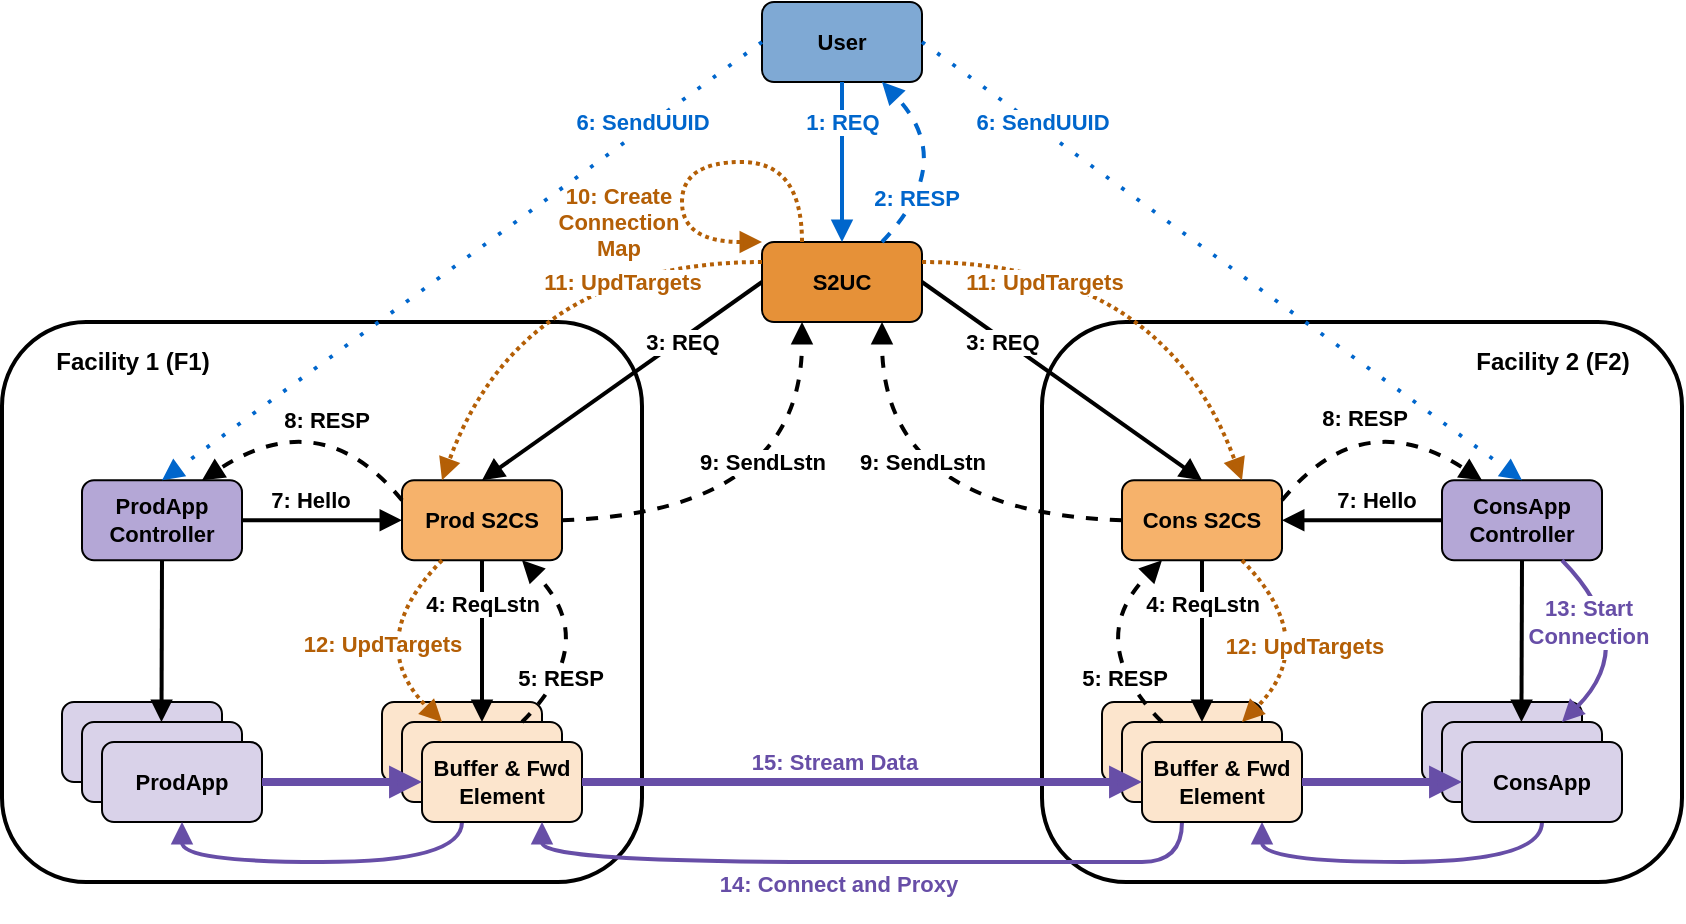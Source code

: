 <mxfile version="14.9.3" type="device"><diagram id="SZLrVrYssG641vImuK1C" name="Page-1"><mxGraphModel dx="925" dy="432" grid="1" gridSize="10" guides="1" tooltips="1" connect="1" arrows="1" fold="1" page="1" pageScale="1" pageWidth="150" pageHeight="100" math="0" shadow="0"><root><mxCell id="0"/><mxCell id="1" parent="0"/><mxCell id="CcEEF7Ig4hNzmsdr6lzL-4" value="" style="rounded=1;whiteSpace=wrap;html=1;strokeWidth=2;fillColor=none;" parent="1" vertex="1"><mxGeometry x="-120" y="190" width="320" height="280" as="geometry"/></mxCell><mxCell id="CcEEF7Ig4hNzmsdr6lzL-6" value="&lt;b style=&quot;font-size: 11px;&quot;&gt;Prod S2CS&lt;/b&gt;" style="rounded=1;whiteSpace=wrap;html=1;fillColor=#f6b26bff;fontSize=11;" parent="1" vertex="1"><mxGeometry x="80" y="269.13" width="80" height="40" as="geometry"/></mxCell><mxCell id="CcEEF7Ig4hNzmsdr6lzL-7" value="&lt;b style=&quot;font-size: 11px;&quot;&gt;ProdApp Controller&lt;/b&gt;" style="rounded=1;whiteSpace=wrap;html=1;fillColor=#b4a7d6ff;fontSize=11;" parent="1" vertex="1"><mxGeometry x="-80" y="269.13" width="80" height="40" as="geometry"/></mxCell><mxCell id="CcEEF7Ig4hNzmsdr6lzL-8" value="" style="rounded=1;whiteSpace=wrap;html=1;fillColor=#d9d2e9ff;" parent="1" vertex="1"><mxGeometry x="-90" y="380" width="80" height="40" as="geometry"/></mxCell><mxCell id="CcEEF7Ig4hNzmsdr6lzL-9" value="" style="rounded=1;whiteSpace=wrap;html=1;fillColor=#d9d2e9ff;" parent="1" vertex="1"><mxGeometry x="-80" y="390" width="80" height="40" as="geometry"/></mxCell><mxCell id="CcEEF7Ig4hNzmsdr6lzL-10" value="&lt;b style=&quot;font-size: 11px;&quot;&gt;ProdApp&lt;/b&gt;" style="rounded=1;whiteSpace=wrap;html=1;fillColor=#d9d2e9ff;fontSize=11;" parent="1" vertex="1"><mxGeometry x="-70" y="400" width="80" height="40" as="geometry"/></mxCell><mxCell id="CcEEF7Ig4hNzmsdr6lzL-11" value="" style="rounded=1;whiteSpace=wrap;html=1;fillColor=#fce5cdff;" parent="1" vertex="1"><mxGeometry x="70" y="380" width="80" height="40" as="geometry"/></mxCell><mxCell id="CcEEF7Ig4hNzmsdr6lzL-12" value="" style="rounded=1;whiteSpace=wrap;html=1;fillColor=#fce5cdff;" parent="1" vertex="1"><mxGeometry x="80" y="390" width="80" height="40" as="geometry"/></mxCell><mxCell id="Dwi4WkcWEXnGdp3cXi5k-61" style="edgeStyle=orthogonalEdgeStyle;curved=1;orthogonalLoop=1;jettySize=auto;html=1;exitX=0.25;exitY=1;exitDx=0;exitDy=0;entryX=0.5;entryY=1;entryDx=0;entryDy=0;fontColor=#674ea7;endArrow=block;endFill=1;strokeColor=#674ea7;strokeWidth=2;verticalAlign=middle;" parent="1" source="CcEEF7Ig4hNzmsdr6lzL-13" target="CcEEF7Ig4hNzmsdr6lzL-10" edge="1"><mxGeometry relative="1" as="geometry"/></mxCell><mxCell id="CcEEF7Ig4hNzmsdr6lzL-13" value="&lt;b style=&quot;font-size: 11px;&quot;&gt;Buffer &amp;amp; Fwd Element&lt;/b&gt;" style="rounded=1;whiteSpace=wrap;html=1;fillColor=#fce5cdff;fontSize=11;" parent="1" vertex="1"><mxGeometry x="90" y="400" width="80" height="40" as="geometry"/></mxCell><mxCell id="CcEEF7Ig4hNzmsdr6lzL-15" value="&lt;b&gt;3: REQ&lt;/b&gt;" style="rounded=0;orthogonalLoop=1;jettySize=auto;exitX=0;exitY=0.5;exitDx=0;exitDy=0;entryX=0.5;entryY=0;entryDx=0;entryDy=0;endArrow=block;endFill=1;strokeWidth=2;horizontal=1;verticalAlign=middle;labelBorderColor=none;fontFamily=Helvetica;html=1;labelPosition=center;verticalLabelPosition=middle;align=center;" parent="1" source="CcEEF7Ig4hNzmsdr6lzL-14" target="CcEEF7Ig4hNzmsdr6lzL-6" edge="1"><mxGeometry x="-0.417" y="1" relative="1" as="geometry"><mxPoint as="offset"/></mxGeometry></mxCell><mxCell id="Dwi4WkcWEXnGdp3cXi5k-10" style="edgeStyle=orthogonalEdgeStyle;rounded=0;orthogonalLoop=1;jettySize=auto;html=1;exitX=0.5;exitY=0;exitDx=0;exitDy=0;verticalAlign=middle;entryX=0.5;entryY=0;entryDx=0;entryDy=0;" parent="1" source="CcEEF7Ig4hNzmsdr6lzL-14" target="CcEEF7Ig4hNzmsdr6lzL-14" edge="1"><mxGeometry relative="1" as="geometry"><mxPoint x="280" y="40" as="targetPoint"/></mxGeometry></mxCell><mxCell id="CcEEF7Ig4hNzmsdr6lzL-14" value="&lt;b style=&quot;font-size: 11px;&quot;&gt;S2UC&lt;/b&gt;" style="rounded=1;whiteSpace=wrap;html=1;fontSize=11;fillColor=#e69138ff;" parent="1" vertex="1"><mxGeometry x="260" y="150" width="80" height="40" as="geometry"/></mxCell><mxCell id="CcEEF7Ig4hNzmsdr6lzL-16" style="rounded=0;orthogonalLoop=1;jettySize=auto;html=1;exitX=0.5;exitY=1;exitDx=0;exitDy=0;entryX=0.5;entryY=0;entryDx=0;entryDy=0;endArrow=block;endFill=1;strokeWidth=2;" parent="1" source="CcEEF7Ig4hNzmsdr6lzL-6" target="CcEEF7Ig4hNzmsdr6lzL-12" edge="1"><mxGeometry relative="1" as="geometry"><mxPoint x="160" y="260" as="sourcePoint"/><mxPoint x="60" y="320" as="targetPoint"/></mxGeometry></mxCell><mxCell id="Dwi4WkcWEXnGdp3cXi5k-4" value="&lt;b&gt;4: ReqLstn&lt;/b&gt;" style="edgeLabel;html=1;align=center;verticalAlign=middle;resizable=0;points=[];" parent="CcEEF7Ig4hNzmsdr6lzL-16" vertex="1" connectable="0"><mxGeometry x="-0.251" y="-2" relative="1" as="geometry"><mxPoint x="2" y="-9" as="offset"/></mxGeometry></mxCell><mxCell id="CcEEF7Ig4hNzmsdr6lzL-17" style="orthogonalLoop=1;jettySize=auto;html=1;endArrow=block;endFill=1;strokeWidth=2;dashed=1;curved=1;entryX=0.75;entryY=1;entryDx=0;entryDy=0;" parent="1" target="CcEEF7Ig4hNzmsdr6lzL-6" edge="1"><mxGeometry relative="1" as="geometry"><mxPoint x="140" y="390" as="sourcePoint"/><mxPoint x="140" y="230" as="targetPoint"/><Array as="points"><mxPoint x="180" y="350"/></Array></mxGeometry></mxCell><mxCell id="Dwi4WkcWEXnGdp3cXi5k-5" value="&lt;b&gt;5: RESP&lt;/b&gt;" style="edgeLabel;html=1;align=center;verticalAlign=middle;resizable=0;points=[];" parent="CcEEF7Ig4hNzmsdr6lzL-17" vertex="1" connectable="0"><mxGeometry x="-0.131" y="14" relative="1" as="geometry"><mxPoint x="-6" y="23" as="offset"/></mxGeometry></mxCell><mxCell id="CcEEF7Ig4hNzmsdr6lzL-18" style="orthogonalLoop=1;jettySize=auto;html=1;endArrow=block;endFill=1;strokeWidth=2;dashed=1;fillColor=#ffe6cc;strokeColor=#b45f06;curved=1;dashPattern=1 1;exitX=0.25;exitY=1;exitDx=0;exitDy=0;" parent="1" source="CcEEF7Ig4hNzmsdr6lzL-6" edge="1"><mxGeometry relative="1" as="geometry"><mxPoint x="100" y="230" as="sourcePoint"/><mxPoint x="100" y="390" as="targetPoint"/><Array as="points"><mxPoint x="60" y="350"/></Array></mxGeometry></mxCell><mxCell id="Dwi4WkcWEXnGdp3cXi5k-15" value="&lt;b&gt;&lt;font color=&quot;#b45f06&quot;&gt;12: UpdTargets&lt;/font&gt;&lt;/b&gt;" style="edgeLabel;html=1;align=center;verticalAlign=middle;resizable=0;points=[];" parent="CcEEF7Ig4hNzmsdr6lzL-18" vertex="1" connectable="0"><mxGeometry x="-0.204" y="11" relative="1" as="geometry"><mxPoint x="-6" y="1" as="offset"/></mxGeometry></mxCell><mxCell id="CcEEF7Ig4hNzmsdr6lzL-19" style="rounded=0;orthogonalLoop=1;jettySize=auto;html=1;exitX=1;exitY=0.5;exitDx=0;exitDy=0;entryX=0;entryY=0.5;entryDx=0;entryDy=0;endArrow=block;endFill=1;strokeWidth=2;" parent="1" source="CcEEF7Ig4hNzmsdr6lzL-7" target="CcEEF7Ig4hNzmsdr6lzL-6" edge="1"><mxGeometry relative="1" as="geometry"><mxPoint x="10" y="245.13" as="sourcePoint"/><mxPoint x="10" y="405.13" as="targetPoint"/></mxGeometry></mxCell><mxCell id="Dwi4WkcWEXnGdp3cXi5k-7" value="&lt;b&gt;7: Hello&lt;/b&gt;" style="edgeLabel;html=1;align=center;verticalAlign=middle;resizable=0;points=[];" parent="CcEEF7Ig4hNzmsdr6lzL-19" vertex="1" connectable="0"><mxGeometry x="-0.16" relative="1" as="geometry"><mxPoint y="-10" as="offset"/></mxGeometry></mxCell><mxCell id="CcEEF7Ig4hNzmsdr6lzL-20" style="orthogonalLoop=1;jettySize=auto;html=1;endArrow=block;endFill=1;strokeWidth=2;dashed=1;entryX=0.75;entryY=0;entryDx=0;entryDy=0;exitX=0;exitY=0.25;exitDx=0;exitDy=0;curved=1;" parent="1" source="CcEEF7Ig4hNzmsdr6lzL-6" target="CcEEF7Ig4hNzmsdr6lzL-7" edge="1"><mxGeometry relative="1" as="geometry"><mxPoint x="150" y="400" as="sourcePoint"/><mxPoint x="150" y="240" as="targetPoint"/><Array as="points"><mxPoint x="40" y="230"/></Array></mxGeometry></mxCell><mxCell id="Dwi4WkcWEXnGdp3cXi5k-8" value="&lt;b&gt;8: RESP&lt;/b&gt;" style="edgeLabel;html=1;align=center;verticalAlign=middle;resizable=0;points=[];" parent="CcEEF7Ig4hNzmsdr6lzL-20" vertex="1" connectable="0"><mxGeometry x="0.018" y="12" relative="1" as="geometry"><mxPoint y="-4" as="offset"/></mxGeometry></mxCell><mxCell id="CcEEF7Ig4hNzmsdr6lzL-21" style="rounded=0;orthogonalLoop=1;jettySize=auto;html=1;entryX=0.5;entryY=0;entryDx=0;entryDy=0;endArrow=block;endFill=1;strokeWidth=2;exitX=0.5;exitY=1;exitDx=0;exitDy=0;" parent="1" source="CcEEF7Ig4hNzmsdr6lzL-7" edge="1"><mxGeometry relative="1" as="geometry"><mxPoint x="-40" y="310" as="sourcePoint"/><mxPoint x="-40.25" y="390" as="targetPoint"/></mxGeometry></mxCell><mxCell id="CcEEF7Ig4hNzmsdr6lzL-22" style="orthogonalLoop=1;jettySize=auto;html=1;endArrow=block;endFill=1;strokeWidth=2;dashed=1;entryX=0.25;entryY=0;entryDx=0;entryDy=0;exitX=0;exitY=0.25;exitDx=0;exitDy=0;strokeColor=#B45F06;curved=1;dashPattern=1 1;" parent="1" source="CcEEF7Ig4hNzmsdr6lzL-14" target="CcEEF7Ig4hNzmsdr6lzL-6" edge="1"><mxGeometry relative="1" as="geometry"><mxPoint x="10" y="200" as="sourcePoint"/><mxPoint x="130" y="220" as="targetPoint"/><Array as="points"><mxPoint x="140" y="160"/></Array></mxGeometry></mxCell><mxCell id="Dwi4WkcWEXnGdp3cXi5k-13" value="&lt;b&gt;&lt;font color=&quot;#b45f06&quot;&gt;11: UpdTargets&lt;/font&gt;&lt;/b&gt;" style="edgeLabel;html=1;align=center;verticalAlign=middle;resizable=0;points=[];labelBorderColor=none;" parent="CcEEF7Ig4hNzmsdr6lzL-22" vertex="1" connectable="0"><mxGeometry x="-0.269" y="19" relative="1" as="geometry"><mxPoint x="16" y="-9" as="offset"/></mxGeometry></mxCell><mxCell id="CcEEF7Ig4hNzmsdr6lzL-24" value="&lt;b&gt;9: SendLstn&lt;/b&gt;" style="orthogonalLoop=1;jettySize=auto;html=1;endArrow=block;endFill=1;strokeWidth=2;dashed=1;curved=1;exitX=1;exitY=0.5;exitDx=0;exitDy=0;entryX=0.25;entryY=1;entryDx=0;entryDy=0;spacing=0;" parent="1" source="CcEEF7Ig4hNzmsdr6lzL-6" target="CcEEF7Ig4hNzmsdr6lzL-14" edge="1"><mxGeometry x="0.349" y="20" relative="1" as="geometry"><mxPoint x="200" y="250" as="sourcePoint"/><mxPoint x="280" y="110" as="targetPoint"/><Array as="points"><mxPoint x="280" y="285"/></Array><mxPoint as="offset"/></mxGeometry></mxCell><mxCell id="Dwi4WkcWEXnGdp3cXi5k-16" value="&lt;b&gt;Facility 1 (F1)&lt;/b&gt;" style="text;html=1;align=center;verticalAlign=middle;resizable=0;points=[];autosize=1;strokeColor=none;" parent="1" vertex="1"><mxGeometry x="-100" y="200" width="90" height="20" as="geometry"/></mxCell><mxCell id="Dwi4WkcWEXnGdp3cXi5k-17" value="" style="rounded=1;whiteSpace=wrap;html=1;strokeWidth=2;fillColor=none;" parent="1" vertex="1"><mxGeometry x="400" y="190" width="320" height="280" as="geometry"/></mxCell><mxCell id="Dwi4WkcWEXnGdp3cXi5k-18" value="&lt;b style=&quot;font-size: 11px;&quot;&gt;Cons S2CS&lt;/b&gt;" style="rounded=1;whiteSpace=wrap;html=1;fillColor=#f6b26bff;fontSize=11;" parent="1" vertex="1"><mxGeometry x="440" y="269.13" width="80" height="40" as="geometry"/></mxCell><mxCell id="Dwi4WkcWEXnGdp3cXi5k-19" value="&lt;b style=&quot;font-size: 11px;&quot;&gt;ConsApp Controller&lt;/b&gt;" style="rounded=1;whiteSpace=wrap;html=1;fillColor=#b4a7d6ff;fontSize=11;" parent="1" vertex="1"><mxGeometry x="600" y="269.13" width="80" height="40" as="geometry"/></mxCell><mxCell id="Dwi4WkcWEXnGdp3cXi5k-20" value="" style="rounded=1;whiteSpace=wrap;html=1;fillColor=#d9d2e9ff;" parent="1" vertex="1"><mxGeometry x="590" y="380" width="80" height="40" as="geometry"/></mxCell><mxCell id="Dwi4WkcWEXnGdp3cXi5k-21" value="" style="rounded=1;whiteSpace=wrap;html=1;fillColor=#d9d2e9ff;" parent="1" vertex="1"><mxGeometry x="600" y="390" width="80" height="40" as="geometry"/></mxCell><mxCell id="Dwi4WkcWEXnGdp3cXi5k-58" style="edgeStyle=orthogonalEdgeStyle;curved=1;orthogonalLoop=1;jettySize=auto;html=1;exitX=0.5;exitY=1;exitDx=0;exitDy=0;entryX=0.75;entryY=1;entryDx=0;entryDy=0;fontColor=#674ea7;endArrow=block;endFill=1;strokeColor=#674ea7;strokeWidth=2;verticalAlign=middle;" parent="1" source="Dwi4WkcWEXnGdp3cXi5k-22" target="Dwi4WkcWEXnGdp3cXi5k-25" edge="1"><mxGeometry relative="1" as="geometry"/></mxCell><mxCell id="Dwi4WkcWEXnGdp3cXi5k-22" value="&lt;b style=&quot;font-size: 11px;&quot;&gt;ConsApp&lt;/b&gt;" style="rounded=1;whiteSpace=wrap;html=1;fillColor=#d9d2e9ff;fontSize=11;" parent="1" vertex="1"><mxGeometry x="610" y="400" width="80" height="40" as="geometry"/></mxCell><mxCell id="Dwi4WkcWEXnGdp3cXi5k-23" value="" style="rounded=1;whiteSpace=wrap;html=1;fillColor=#fce5cdff;" parent="1" vertex="1"><mxGeometry x="430" y="380" width="80" height="40" as="geometry"/></mxCell><mxCell id="Dwi4WkcWEXnGdp3cXi5k-24" value="" style="rounded=1;whiteSpace=wrap;html=1;fillColor=#fce5cdff;" parent="1" vertex="1"><mxGeometry x="440" y="390" width="80" height="40" as="geometry"/></mxCell><mxCell id="Dwi4WkcWEXnGdp3cXi5k-60" style="edgeStyle=orthogonalEdgeStyle;curved=1;orthogonalLoop=1;jettySize=auto;html=1;exitX=0.25;exitY=1;exitDx=0;exitDy=0;entryX=0.75;entryY=1;entryDx=0;entryDy=0;fontColor=#674ea7;endArrow=block;endFill=1;strokeColor=#674ea7;strokeWidth=2;verticalAlign=middle;" parent="1" source="Dwi4WkcWEXnGdp3cXi5k-25" target="CcEEF7Ig4hNzmsdr6lzL-13" edge="1"><mxGeometry relative="1" as="geometry"><Array as="points"><mxPoint x="430" y="460"/><mxPoint x="190" y="460"/></Array></mxGeometry></mxCell><mxCell id="Dwi4WkcWEXnGdp3cXi5k-62" value="&lt;b&gt;14: Connect and Proxy&lt;/b&gt;" style="edgeLabel;html=1;align=center;verticalAlign=middle;resizable=0;points=[];fontColor=#674ea7;" parent="Dwi4WkcWEXnGdp3cXi5k-60" vertex="1" connectable="0"><mxGeometry x="0.056" relative="1" as="geometry"><mxPoint x="-2" y="11" as="offset"/></mxGeometry></mxCell><mxCell id="Dwi4WkcWEXnGdp3cXi5k-25" value="&lt;b style=&quot;font-size: 11px;&quot;&gt;Buffer &amp;amp; Fwd Element&lt;/b&gt;" style="rounded=1;whiteSpace=wrap;html=1;fillColor=#fce5cdff;fontSize=11;" parent="1" vertex="1"><mxGeometry x="450" y="400" width="80" height="40" as="geometry"/></mxCell><mxCell id="Dwi4WkcWEXnGdp3cXi5k-26" style="rounded=0;orthogonalLoop=1;jettySize=auto;html=1;exitX=0.5;exitY=1;exitDx=0;exitDy=0;entryX=0.5;entryY=0;entryDx=0;entryDy=0;endArrow=block;endFill=1;strokeWidth=2;" parent="1" source="Dwi4WkcWEXnGdp3cXi5k-18" target="Dwi4WkcWEXnGdp3cXi5k-24" edge="1"><mxGeometry relative="1" as="geometry"><mxPoint x="680" y="260" as="sourcePoint"/><mxPoint x="580" y="320" as="targetPoint"/></mxGeometry></mxCell><mxCell id="Dwi4WkcWEXnGdp3cXi5k-27" value="&lt;b&gt;4: ReqLstn&lt;/b&gt;" style="edgeLabel;html=1;align=center;verticalAlign=middle;resizable=0;points=[];" parent="Dwi4WkcWEXnGdp3cXi5k-26" vertex="1" connectable="0"><mxGeometry x="-0.251" y="-2" relative="1" as="geometry"><mxPoint x="2" y="-9" as="offset"/></mxGeometry></mxCell><mxCell id="Dwi4WkcWEXnGdp3cXi5k-37" value="&lt;b&gt;Facility 2 (F2)&lt;/b&gt;" style="text;html=1;align=center;verticalAlign=middle;resizable=0;points=[];autosize=1;strokeColor=none;" parent="1" vertex="1"><mxGeometry x="610" y="200" width="90" height="20" as="geometry"/></mxCell><mxCell id="Dwi4WkcWEXnGdp3cXi5k-38" style="orthogonalLoop=1;jettySize=auto;html=1;endArrow=block;endFill=1;strokeWidth=2;dashed=1;curved=1;entryX=0.25;entryY=1;entryDx=0;entryDy=0;" parent="1" target="Dwi4WkcWEXnGdp3cXi5k-18" edge="1"><mxGeometry relative="1" as="geometry"><mxPoint x="460" y="390" as="sourcePoint"/><mxPoint x="460" y="270" as="targetPoint"/><Array as="points"><mxPoint x="420" y="350"/></Array></mxGeometry></mxCell><mxCell id="Dwi4WkcWEXnGdp3cXi5k-39" value="&lt;b&gt;5: RESP&lt;/b&gt;" style="edgeLabel;html=1;align=center;verticalAlign=middle;resizable=0;points=[];" parent="Dwi4WkcWEXnGdp3cXi5k-38" vertex="1" connectable="0"><mxGeometry x="-0.131" y="14" relative="1" as="geometry"><mxPoint x="26" y="3" as="offset"/></mxGeometry></mxCell><mxCell id="Dwi4WkcWEXnGdp3cXi5k-40" style="orthogonalLoop=1;jettySize=auto;html=1;endArrow=block;endFill=1;strokeWidth=2;dashed=1;fillColor=#ffe6cc;strokeColor=#b45f06;curved=1;dashPattern=1 1;exitX=0.75;exitY=1;exitDx=0;exitDy=0;" parent="1" source="Dwi4WkcWEXnGdp3cXi5k-18" edge="1"><mxGeometry relative="1" as="geometry"><mxPoint x="510" y="330" as="sourcePoint"/><mxPoint x="500" y="390" as="targetPoint"/><Array as="points"><mxPoint x="540" y="350"/></Array></mxGeometry></mxCell><mxCell id="Dwi4WkcWEXnGdp3cXi5k-41" value="&lt;b&gt;&lt;font color=&quot;#b45f06&quot;&gt;12: UpdTargets&lt;/font&gt;&lt;/b&gt;" style="edgeLabel;html=1;align=center;verticalAlign=middle;resizable=0;points=[];" parent="Dwi4WkcWEXnGdp3cXi5k-40" vertex="1" connectable="0"><mxGeometry x="-0.204" y="11" relative="1" as="geometry"><mxPoint x="-9" y="18" as="offset"/></mxGeometry></mxCell><mxCell id="Dwi4WkcWEXnGdp3cXi5k-42" value="&lt;b&gt;3: REQ&lt;/b&gt;" style="rounded=0;orthogonalLoop=1;jettySize=auto;exitX=1;exitY=0.5;exitDx=0;exitDy=0;entryX=0.5;entryY=0;entryDx=0;entryDy=0;endArrow=block;endFill=1;strokeWidth=2;horizontal=1;verticalAlign=middle;labelBorderColor=none;fontFamily=Helvetica;html=1;labelPosition=center;verticalLabelPosition=middle;align=center;" parent="1" source="CcEEF7Ig4hNzmsdr6lzL-14" target="Dwi4WkcWEXnGdp3cXi5k-18" edge="1"><mxGeometry x="-0.417" y="-1" relative="1" as="geometry"><mxPoint as="offset"/><mxPoint x="380" y="170" as="sourcePoint"/><mxPoint x="310" y="240" as="targetPoint"/></mxGeometry></mxCell><mxCell id="Dwi4WkcWEXnGdp3cXi5k-43" style="orthogonalLoop=1;jettySize=auto;html=1;endArrow=block;endFill=1;strokeWidth=2;dashed=1;entryX=0.75;entryY=0;entryDx=0;entryDy=0;exitX=1;exitY=0.25;exitDx=0;exitDy=0;strokeColor=#B45F06;curved=1;dashPattern=1 1;" parent="1" source="CcEEF7Ig4hNzmsdr6lzL-14" target="Dwi4WkcWEXnGdp3cXi5k-18" edge="1"><mxGeometry relative="1" as="geometry"><mxPoint x="425" y="110" as="sourcePoint"/><mxPoint x="305" y="250" as="targetPoint"/><Array as="points"><mxPoint x="460" y="160"/></Array></mxGeometry></mxCell><mxCell id="Dwi4WkcWEXnGdp3cXi5k-44" value="&lt;b&gt;&lt;font color=&quot;#b45f06&quot;&gt;11: UpdTargets&lt;/font&gt;&lt;/b&gt;" style="edgeLabel;html=1;align=center;verticalAlign=middle;resizable=0;points=[];labelBorderColor=none;" parent="Dwi4WkcWEXnGdp3cXi5k-43" vertex="1" connectable="0"><mxGeometry x="-0.269" y="19" relative="1" as="geometry"><mxPoint x="-26" y="29" as="offset"/></mxGeometry></mxCell><mxCell id="Dwi4WkcWEXnGdp3cXi5k-47" style="rounded=0;orthogonalLoop=1;jettySize=auto;html=1;endArrow=block;endFill=1;strokeWidth=2;entryX=1;entryY=0.5;entryDx=0;entryDy=0;exitX=0;exitY=0.5;exitDx=0;exitDy=0;" parent="1" source="Dwi4WkcWEXnGdp3cXi5k-19" target="Dwi4WkcWEXnGdp3cXi5k-18" edge="1"><mxGeometry relative="1" as="geometry"><mxPoint x="600" y="288.85" as="sourcePoint"/><mxPoint x="530" y="310" as="targetPoint"/></mxGeometry></mxCell><mxCell id="Dwi4WkcWEXnGdp3cXi5k-48" value="&lt;b&gt;7: Hello&lt;/b&gt;" style="edgeLabel;html=1;align=center;verticalAlign=middle;resizable=0;points=[];" parent="Dwi4WkcWEXnGdp3cXi5k-47" vertex="1" connectable="0"><mxGeometry x="-0.16" relative="1" as="geometry"><mxPoint y="-10" as="offset"/></mxGeometry></mxCell><mxCell id="Dwi4WkcWEXnGdp3cXi5k-49" style="orthogonalLoop=1;jettySize=auto;html=1;endArrow=block;endFill=1;strokeWidth=2;dashed=1;entryX=0.25;entryY=0;entryDx=0;entryDy=0;exitX=1;exitY=0.25;exitDx=0;exitDy=0;curved=1;" parent="1" source="Dwi4WkcWEXnGdp3cXi5k-18" target="Dwi4WkcWEXnGdp3cXi5k-19" edge="1"><mxGeometry relative="1" as="geometry"><mxPoint x="520" y="220" as="sourcePoint"/><mxPoint x="640" y="230" as="targetPoint"/><Array as="points"><mxPoint x="560" y="230"/></Array></mxGeometry></mxCell><mxCell id="Dwi4WkcWEXnGdp3cXi5k-50" value="&lt;b&gt;8: RESP&lt;/b&gt;" style="edgeLabel;html=1;align=center;verticalAlign=middle;resizable=0;points=[];" parent="Dwi4WkcWEXnGdp3cXi5k-49" vertex="1" connectable="0"><mxGeometry x="0.018" y="12" relative="1" as="geometry"><mxPoint x="-10" y="15" as="offset"/></mxGeometry></mxCell><mxCell id="Dwi4WkcWEXnGdp3cXi5k-52" value="&lt;b&gt;9: SendLstn&lt;/b&gt;" style="orthogonalLoop=1;jettySize=auto;html=1;endArrow=block;endFill=1;strokeWidth=2;dashed=1;entryX=0.75;entryY=1;entryDx=0;entryDy=0;curved=1;exitX=0;exitY=0.5;exitDx=0;exitDy=0;spacing=0;" parent="1" source="Dwi4WkcWEXnGdp3cXi5k-18" target="CcEEF7Ig4hNzmsdr6lzL-14" edge="1"><mxGeometry x="0.349" y="-20" relative="1" as="geometry"><mxPoint x="260" y="290" as="sourcePoint"/><mxPoint x="360" y="150" as="targetPoint"/><Array as="points"><mxPoint x="320" y="285"/></Array><mxPoint as="offset"/></mxGeometry></mxCell><mxCell id="Dwi4WkcWEXnGdp3cXi5k-54" style="rounded=0;orthogonalLoop=1;jettySize=auto;html=1;entryX=0.5;entryY=0;entryDx=0;entryDy=0;endArrow=block;endFill=1;strokeWidth=2;exitX=0.5;exitY=1;exitDx=0;exitDy=0;" parent="1" source="Dwi4WkcWEXnGdp3cXi5k-19" edge="1"><mxGeometry relative="1" as="geometry"><mxPoint x="640" y="320" as="sourcePoint"/><mxPoint x="639.72" y="390" as="targetPoint"/></mxGeometry></mxCell><mxCell id="Dwi4WkcWEXnGdp3cXi5k-56" style="orthogonalLoop=1;jettySize=auto;html=1;endArrow=block;endFill=1;strokeWidth=2;fillColor=#ffe6cc;curved=1;exitX=0.75;exitY=1;exitDx=0;exitDy=0;strokeColor=#674ea7;" parent="1" source="Dwi4WkcWEXnGdp3cXi5k-19" edge="1"><mxGeometry relative="1" as="geometry"><mxPoint x="660" y="270" as="sourcePoint"/><mxPoint x="660" y="390" as="targetPoint"/><Array as="points"><mxPoint x="700" y="350"/></Array></mxGeometry></mxCell><mxCell id="Dwi4WkcWEXnGdp3cXi5k-57" value="&lt;b&gt;&lt;font&gt;13: Start&lt;br&gt;Connection&lt;br&gt;&lt;/font&gt;&lt;/b&gt;" style="edgeLabel;html=1;align=center;verticalAlign=middle;resizable=0;points=[];fontColor=#674ea7;" parent="Dwi4WkcWEXnGdp3cXi5k-56" vertex="1" connectable="0"><mxGeometry x="-0.204" y="11" relative="1" as="geometry"><mxPoint x="-27" y="6" as="offset"/></mxGeometry></mxCell><mxCell id="Dwi4WkcWEXnGdp3cXi5k-64" value="&lt;b&gt;15: Stream Data&lt;/b&gt;" style="edgeStyle=orthogonalEdgeStyle;curved=1;orthogonalLoop=1;jettySize=auto;html=1;exitX=1;exitY=0.5;exitDx=0;exitDy=0;entryX=0;entryY=0.5;entryDx=0;entryDy=0;fontColor=#674ea7;endArrow=block;endFill=1;strokeColor=#674ea7;strokeWidth=4;verticalAlign=middle;" parent="1" source="CcEEF7Ig4hNzmsdr6lzL-13" target="Dwi4WkcWEXnGdp3cXi5k-25" edge="1"><mxGeometry x="-0.1" y="10" relative="1" as="geometry"><mxPoint as="offset"/></mxGeometry></mxCell><mxCell id="Dwi4WkcWEXnGdp3cXi5k-63" style="edgeStyle=orthogonalEdgeStyle;curved=1;orthogonalLoop=1;jettySize=auto;html=1;exitX=1;exitY=0.5;exitDx=0;exitDy=0;entryX=0;entryY=0.5;entryDx=0;entryDy=0;fontColor=#674ea7;endArrow=block;endFill=1;strokeColor=#674ea7;strokeWidth=4;verticalAlign=middle;" parent="1" source="CcEEF7Ig4hNzmsdr6lzL-10" target="CcEEF7Ig4hNzmsdr6lzL-13" edge="1"><mxGeometry relative="1" as="geometry"/></mxCell><mxCell id="Dwi4WkcWEXnGdp3cXi5k-65" style="edgeStyle=orthogonalEdgeStyle;curved=1;orthogonalLoop=1;jettySize=auto;html=1;exitX=1;exitY=0.5;exitDx=0;exitDy=0;fontColor=#674ea7;endArrow=block;endFill=1;strokeColor=#674ea7;strokeWidth=4;verticalAlign=middle;" parent="1" source="Dwi4WkcWEXnGdp3cXi5k-25" target="Dwi4WkcWEXnGdp3cXi5k-22" edge="1"><mxGeometry relative="1" as="geometry"/></mxCell><mxCell id="Dwi4WkcWEXnGdp3cXi5k-1" value="&lt;b style=&quot;font-size: 11px&quot;&gt;User&lt;/b&gt;" style="rounded=1;whiteSpace=wrap;html=1;fontSize=11;fillColor=#7FA9D4;align=center;" parent="1" vertex="1"><mxGeometry x="260" y="30" width="80" height="40" as="geometry"/></mxCell><mxCell id="Dwi4WkcWEXnGdp3cXi5k-9" value="&lt;b&gt;1: REQ&lt;/b&gt;" style="rounded=0;orthogonalLoop=1;jettySize=auto;exitX=0.5;exitY=1;exitDx=0;exitDy=0;entryX=0.5;entryY=0;entryDx=0;entryDy=0;endArrow=block;endFill=1;strokeWidth=2;horizontal=1;verticalAlign=middle;labelBorderColor=none;fontFamily=Helvetica;html=1;labelPosition=center;verticalLabelPosition=middle;align=center;strokeColor=#0066CC;fontColor=#0066CC;" parent="1" source="Dwi4WkcWEXnGdp3cXi5k-1" target="CcEEF7Ig4hNzmsdr6lzL-14" edge="1"><mxGeometry x="-0.5" relative="1" as="geometry"><mxPoint as="offset"/><mxPoint x="270" y="100" as="sourcePoint"/><mxPoint x="170" y="240" as="targetPoint"/></mxGeometry></mxCell><mxCell id="Dwi4WkcWEXnGdp3cXi5k-11" style="orthogonalLoop=1;jettySize=auto;html=1;endArrow=block;endFill=1;strokeWidth=2;dashed=1;curved=1;entryX=0.75;entryY=1;entryDx=0;entryDy=0;exitX=0.75;exitY=0;exitDx=0;exitDy=0;fontColor=#0066CC;strokeColor=#0066CC;" parent="1" source="CcEEF7Ig4hNzmsdr6lzL-14" target="Dwi4WkcWEXnGdp3cXi5k-1" edge="1"><mxGeometry relative="1" as="geometry"><mxPoint x="318" y="70" as="sourcePoint"/><mxPoint x="318" y="-50" as="targetPoint"/><Array as="points"><mxPoint x="358" y="110"/></Array></mxGeometry></mxCell><mxCell id="Dwi4WkcWEXnGdp3cXi5k-12" value="&lt;b&gt;2: RESP&lt;/b&gt;" style="edgeLabel;html=1;align=center;verticalAlign=middle;resizable=0;points=[];fontColor=#0066CC;" parent="Dwi4WkcWEXnGdp3cXi5k-11" vertex="1" connectable="0"><mxGeometry x="-0.131" y="14" relative="1" as="geometry"><mxPoint x="-6" y="22" as="offset"/></mxGeometry></mxCell><mxCell id="Dwi4WkcWEXnGdp3cXi5k-28" style="orthogonalLoop=1;jettySize=auto;html=1;endArrow=block;endFill=1;strokeWidth=2;dashed=1;entryX=0;entryY=0;entryDx=0;entryDy=0;exitX=0.25;exitY=0;exitDx=0;exitDy=0;strokeColor=#B45F06;curved=1;dashPattern=1 1;" parent="1" source="CcEEF7Ig4hNzmsdr6lzL-14" target="CcEEF7Ig4hNzmsdr6lzL-14" edge="1"><mxGeometry relative="1" as="geometry"><mxPoint x="220" y="-40" as="sourcePoint"/><mxPoint x="100" y="110" as="targetPoint"/><Array as="points"><mxPoint x="280" y="110"/><mxPoint x="220" y="110"/><mxPoint x="220" y="150"/></Array></mxGeometry></mxCell><mxCell id="Dwi4WkcWEXnGdp3cXi5k-29" value="&lt;b&gt;&lt;font color=&quot;#b45f06&quot;&gt;10: Create&lt;br&gt;Connection &lt;br&gt;Map&lt;/font&gt;&lt;/b&gt;" style="edgeLabel;html=1;align=center;verticalAlign=middle;resizable=0;points=[];labelBorderColor=none;labelBackgroundColor=none;" parent="Dwi4WkcWEXnGdp3cXi5k-28" vertex="1" connectable="0"><mxGeometry x="-0.269" y="19" relative="1" as="geometry"><mxPoint x="-66" y="11" as="offset"/></mxGeometry></mxCell><mxCell id="Dwi4WkcWEXnGdp3cXi5k-32" value="" style="shape=image;html=1;verticalAlign=top;verticalLabelPosition=bottom;labelBackgroundColor=#ffffff;imageAspect=0;aspect=fixed;image=https://cdn2.iconfinder.com/data/icons/people-80/96/Picture1-128.png;shadow=0;sketch=0;fontSize=16;fontColor=#674ea7;strokeColor=#000000;strokeWidth=10;fillColor=#7FA9D4;" parent="1" vertex="1"><mxGeometry x="326" y="34" width="12" height="12" as="geometry"/></mxCell><mxCell id="Dwi4WkcWEXnGdp3cXi5k-34" value="&lt;b&gt;6: SendUUID&lt;/b&gt;" style="orthogonalLoop=1;jettySize=auto;endArrow=block;endFill=1;strokeWidth=1.9;horizontal=1;verticalAlign=middle;labelBorderColor=none;fontFamily=Helvetica;html=1;labelPosition=center;verticalLabelPosition=middle;align=center;exitX=0;exitY=0.5;exitDx=0;exitDy=0;entryX=0.5;entryY=0;entryDx=0;entryDy=0;dashed=1;dashPattern=1 4;curved=1;strokeColor=#0066CC;fontColor=#0066CC;" parent="1" source="Dwi4WkcWEXnGdp3cXi5k-1" target="CcEEF7Ig4hNzmsdr6lzL-7" edge="1"><mxGeometry x="-0.612" y="-3" relative="1" as="geometry"><mxPoint as="offset"/><mxPoint x="170" as="sourcePoint"/><mxPoint x="50" y="60" as="targetPoint"/><Array as="points"/></mxGeometry></mxCell><mxCell id="Dwi4WkcWEXnGdp3cXi5k-35" value="&lt;b&gt;6: SendUUID&lt;/b&gt;" style="orthogonalLoop=1;jettySize=auto;endArrow=block;endFill=1;strokeWidth=1.9;horizontal=1;verticalAlign=middle;labelBorderColor=none;fontFamily=Helvetica;html=1;labelPosition=center;verticalLabelPosition=middle;align=center;exitX=1;exitY=0.5;exitDx=0;exitDy=0;entryX=0.5;entryY=0;entryDx=0;entryDy=0;dashed=1;dashPattern=1 4;curved=1;strokeColor=#0066CC;fontColor=#0066CC;" parent="1" source="Dwi4WkcWEXnGdp3cXi5k-1" target="Dwi4WkcWEXnGdp3cXi5k-19" edge="1"><mxGeometry x="-0.612" y="3" relative="1" as="geometry"><mxPoint as="offset"/><mxPoint x="530" y="-40" as="sourcePoint"/><mxPoint x="270" y="260" as="targetPoint"/><Array as="points"/></mxGeometry></mxCell><mxCell id="SAxluDQnfQ2hZYHsXZwe-1" value="" style="shape=waypoint;sketch=0;size=6;pointerEvents=1;points=[];fillColor=none;resizable=0;rotatable=0;perimeter=centerPerimeter;snapToPoint=1;noLabel=1;fontColor=none;strokeColor=none;" parent="1" vertex="1"><mxGeometry x="-120" y="30" width="40" height="40" as="geometry"/></mxCell><mxCell id="SAxluDQnfQ2hZYHsXZwe-2" value="" style="shape=waypoint;sketch=0;size=6;pointerEvents=1;points=[];fillColor=none;resizable=0;rotatable=0;perimeter=centerPerimeter;snapToPoint=1;noLabel=1;fontColor=none;strokeColor=none;" parent="1" vertex="1"><mxGeometry x="680" y="30" width="40" height="40" as="geometry"/></mxCell><mxCell id="SAxluDQnfQ2hZYHsXZwe-3" value="" style="shape=waypoint;sketch=0;size=6;pointerEvents=1;points=[];fillColor=none;resizable=0;rotatable=0;perimeter=centerPerimeter;snapToPoint=1;noLabel=1;fontColor=none;strokeColor=none;" parent="1" vertex="1"><mxGeometry x="-120" y="450" width="40" height="40" as="geometry"/></mxCell><mxCell id="SAxluDQnfQ2hZYHsXZwe-4" value="" style="shape=waypoint;sketch=0;size=6;pointerEvents=1;points=[];fillColor=none;resizable=0;rotatable=0;perimeter=centerPerimeter;snapToPoint=1;noLabel=1;fontColor=none;strokeColor=none;" parent="1" vertex="1"><mxGeometry x="680" y="450" width="40" height="40" as="geometry"/></mxCell></root></mxGraphModel></diagram></mxfile>